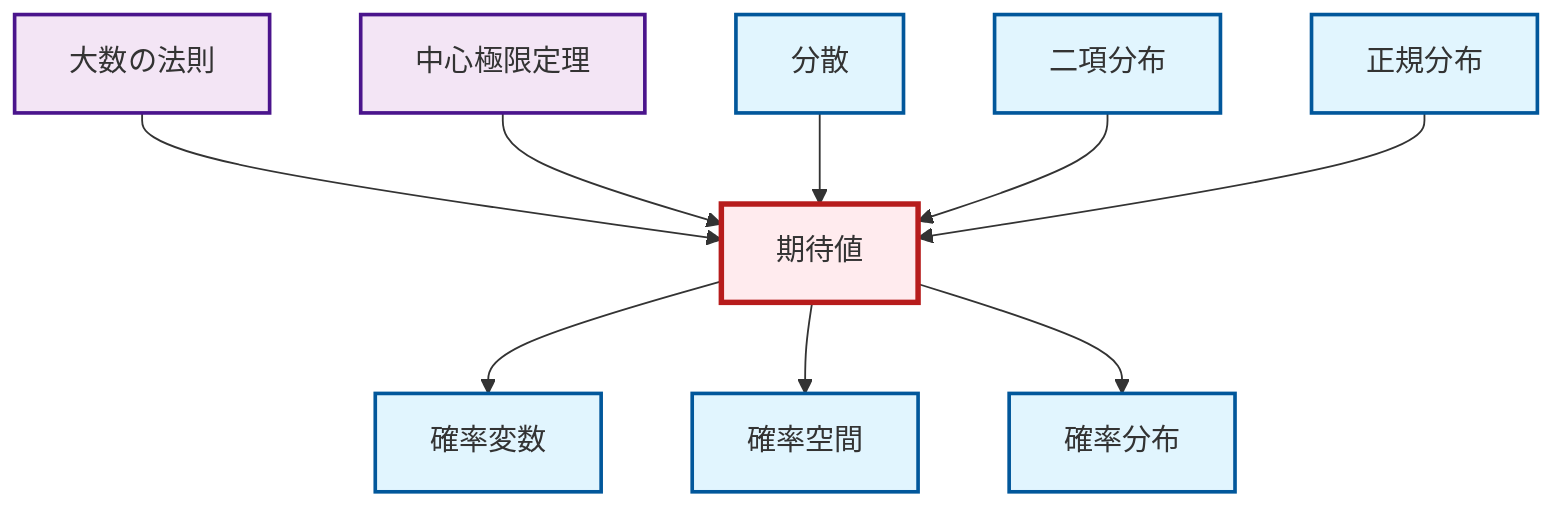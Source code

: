 graph TD
    classDef definition fill:#e1f5fe,stroke:#01579b,stroke-width:2px
    classDef theorem fill:#f3e5f5,stroke:#4a148c,stroke-width:2px
    classDef axiom fill:#fff3e0,stroke:#e65100,stroke-width:2px
    classDef example fill:#e8f5e9,stroke:#1b5e20,stroke-width:2px
    classDef current fill:#ffebee,stroke:#b71c1c,stroke-width:3px
    def-expectation["期待値"]:::definition
    thm-law-of-large-numbers["大数の法則"]:::theorem
    def-variance["分散"]:::definition
    def-random-variable["確率変数"]:::definition
    def-binomial-distribution["二項分布"]:::definition
    thm-central-limit["中心極限定理"]:::theorem
    def-probability-space["確率空間"]:::definition
    def-probability-distribution["確率分布"]:::definition
    def-normal-distribution["正規分布"]:::definition
    thm-law-of-large-numbers --> def-expectation
    thm-central-limit --> def-expectation
    def-expectation --> def-random-variable
    def-expectation --> def-probability-space
    def-variance --> def-expectation
    def-expectation --> def-probability-distribution
    def-binomial-distribution --> def-expectation
    def-normal-distribution --> def-expectation
    class def-expectation current